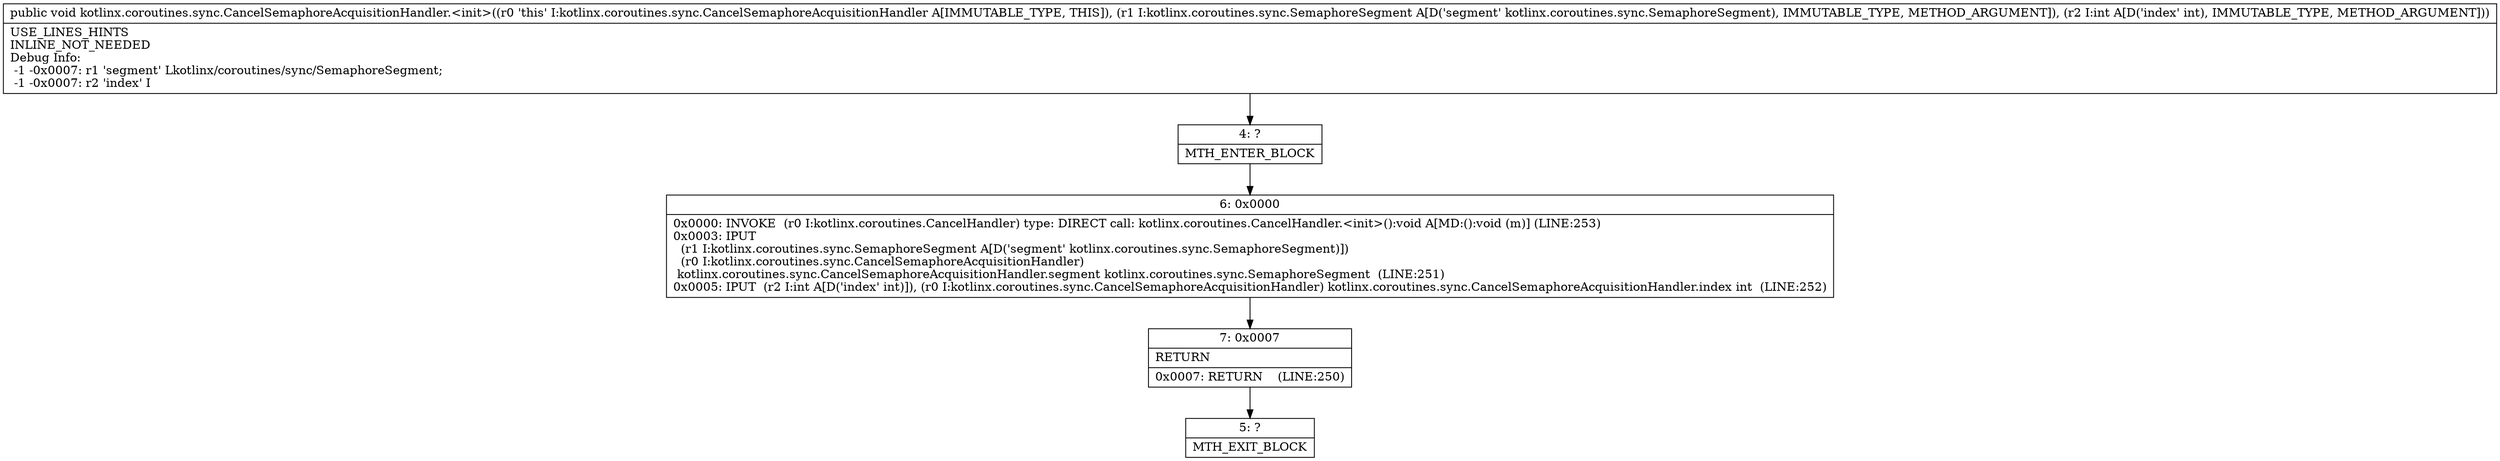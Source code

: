 digraph "CFG forkotlinx.coroutines.sync.CancelSemaphoreAcquisitionHandler.\<init\>(Lkotlinx\/coroutines\/sync\/SemaphoreSegment;I)V" {
Node_4 [shape=record,label="{4\:\ ?|MTH_ENTER_BLOCK\l}"];
Node_6 [shape=record,label="{6\:\ 0x0000|0x0000: INVOKE  (r0 I:kotlinx.coroutines.CancelHandler) type: DIRECT call: kotlinx.coroutines.CancelHandler.\<init\>():void A[MD:():void (m)] (LINE:253)\l0x0003: IPUT  \l  (r1 I:kotlinx.coroutines.sync.SemaphoreSegment A[D('segment' kotlinx.coroutines.sync.SemaphoreSegment)])\l  (r0 I:kotlinx.coroutines.sync.CancelSemaphoreAcquisitionHandler)\l kotlinx.coroutines.sync.CancelSemaphoreAcquisitionHandler.segment kotlinx.coroutines.sync.SemaphoreSegment  (LINE:251)\l0x0005: IPUT  (r2 I:int A[D('index' int)]), (r0 I:kotlinx.coroutines.sync.CancelSemaphoreAcquisitionHandler) kotlinx.coroutines.sync.CancelSemaphoreAcquisitionHandler.index int  (LINE:252)\l}"];
Node_7 [shape=record,label="{7\:\ 0x0007|RETURN\l|0x0007: RETURN    (LINE:250)\l}"];
Node_5 [shape=record,label="{5\:\ ?|MTH_EXIT_BLOCK\l}"];
MethodNode[shape=record,label="{public void kotlinx.coroutines.sync.CancelSemaphoreAcquisitionHandler.\<init\>((r0 'this' I:kotlinx.coroutines.sync.CancelSemaphoreAcquisitionHandler A[IMMUTABLE_TYPE, THIS]), (r1 I:kotlinx.coroutines.sync.SemaphoreSegment A[D('segment' kotlinx.coroutines.sync.SemaphoreSegment), IMMUTABLE_TYPE, METHOD_ARGUMENT]), (r2 I:int A[D('index' int), IMMUTABLE_TYPE, METHOD_ARGUMENT]))  | USE_LINES_HINTS\lINLINE_NOT_NEEDED\lDebug Info:\l  \-1 \-0x0007: r1 'segment' Lkotlinx\/coroutines\/sync\/SemaphoreSegment;\l  \-1 \-0x0007: r2 'index' I\l}"];
MethodNode -> Node_4;Node_4 -> Node_6;
Node_6 -> Node_7;
Node_7 -> Node_5;
}

